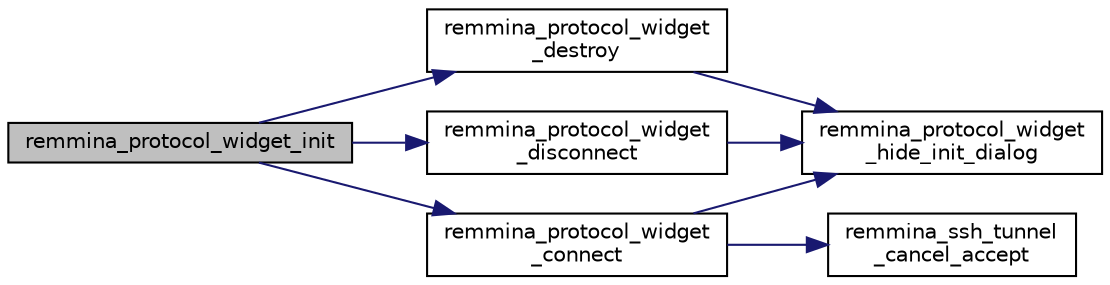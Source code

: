 digraph "remmina_protocol_widget_init"
{
  edge [fontname="Helvetica",fontsize="10",labelfontname="Helvetica",labelfontsize="10"];
  node [fontname="Helvetica",fontsize="10",shape=record];
  rankdir="LR";
  Node2099 [label="remmina_protocol_widget_init",height=0.2,width=0.4,color="black", fillcolor="grey75", style="filled", fontcolor="black"];
  Node2099 -> Node2100 [color="midnightblue",fontsize="10",style="solid",fontname="Helvetica"];
  Node2100 [label="remmina_protocol_widget\l_destroy",height=0.2,width=0.4,color="black", fillcolor="white", style="filled",URL="$remmina__protocol__widget_8c.html#a7e54d9bb42d2d337527d3af657ef1e1f"];
  Node2100 -> Node2101 [color="midnightblue",fontsize="10",style="solid",fontname="Helvetica"];
  Node2101 [label="remmina_protocol_widget\l_hide_init_dialog",height=0.2,width=0.4,color="black", fillcolor="white", style="filled",URL="$remmina__protocol__widget_8c.html#a62caf5696f67badbc6e4c20f68a3a15e"];
  Node2099 -> Node2102 [color="midnightblue",fontsize="10",style="solid",fontname="Helvetica"];
  Node2102 [label="remmina_protocol_widget\l_connect",height=0.2,width=0.4,color="black", fillcolor="white", style="filled",URL="$remmina__protocol__widget_8c.html#a072f2b57d184a77b56d171360dfcfb51"];
  Node2102 -> Node2103 [color="midnightblue",fontsize="10",style="solid",fontname="Helvetica"];
  Node2103 [label="remmina_ssh_tunnel\l_cancel_accept",height=0.2,width=0.4,color="black", fillcolor="white", style="filled",URL="$remmina__ssh_8c.html#ae9f52b1a3a545acae8c93007e20ec909"];
  Node2102 -> Node2101 [color="midnightblue",fontsize="10",style="solid",fontname="Helvetica"];
  Node2099 -> Node2104 [color="midnightblue",fontsize="10",style="solid",fontname="Helvetica"];
  Node2104 [label="remmina_protocol_widget\l_disconnect",height=0.2,width=0.4,color="black", fillcolor="white", style="filled",URL="$remmina__protocol__widget_8c.html#a5a5d4d4e76b14b6a6d4131edd9759f0c"];
  Node2104 -> Node2101 [color="midnightblue",fontsize="10",style="solid",fontname="Helvetica"];
}
